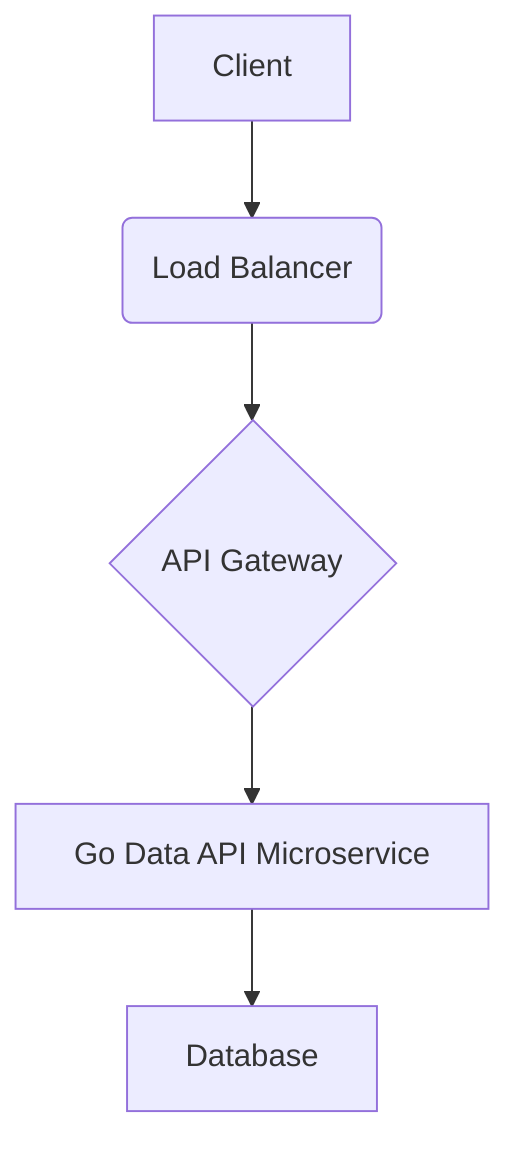 graph TD
    A[Client] --> B(Load Balancer)
    B --> C{API Gateway}
    C --> D[Go Data API Microservice]
    D --> E[Database]
